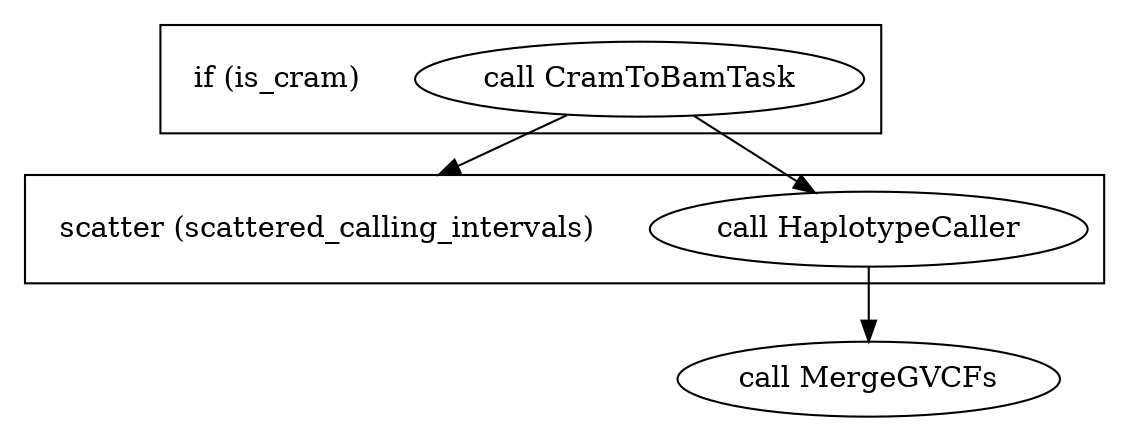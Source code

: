 digraph HaplotypeCallerGvcf_GATK4 {
  compound=true;
  "call HaplotypeCaller" -> "call MergeGVCFs" 
  "call CramToBamTask" -> "call HaplotypeCaller" 
  "call CramToBamTask" -> "scatter (scattered_calling_intervals)" [lhead=cluster_1]
  "call MergeGVCFs"
  
subgraph cluster_0 {
  "call CramToBamTask"
  "if (is_cram)" [shape=plaintext]
}
      
  
subgraph cluster_1 {
  "call HaplotypeCaller"
  "scatter (scattered_calling_intervals)" [shape=plaintext]
}
      
}

